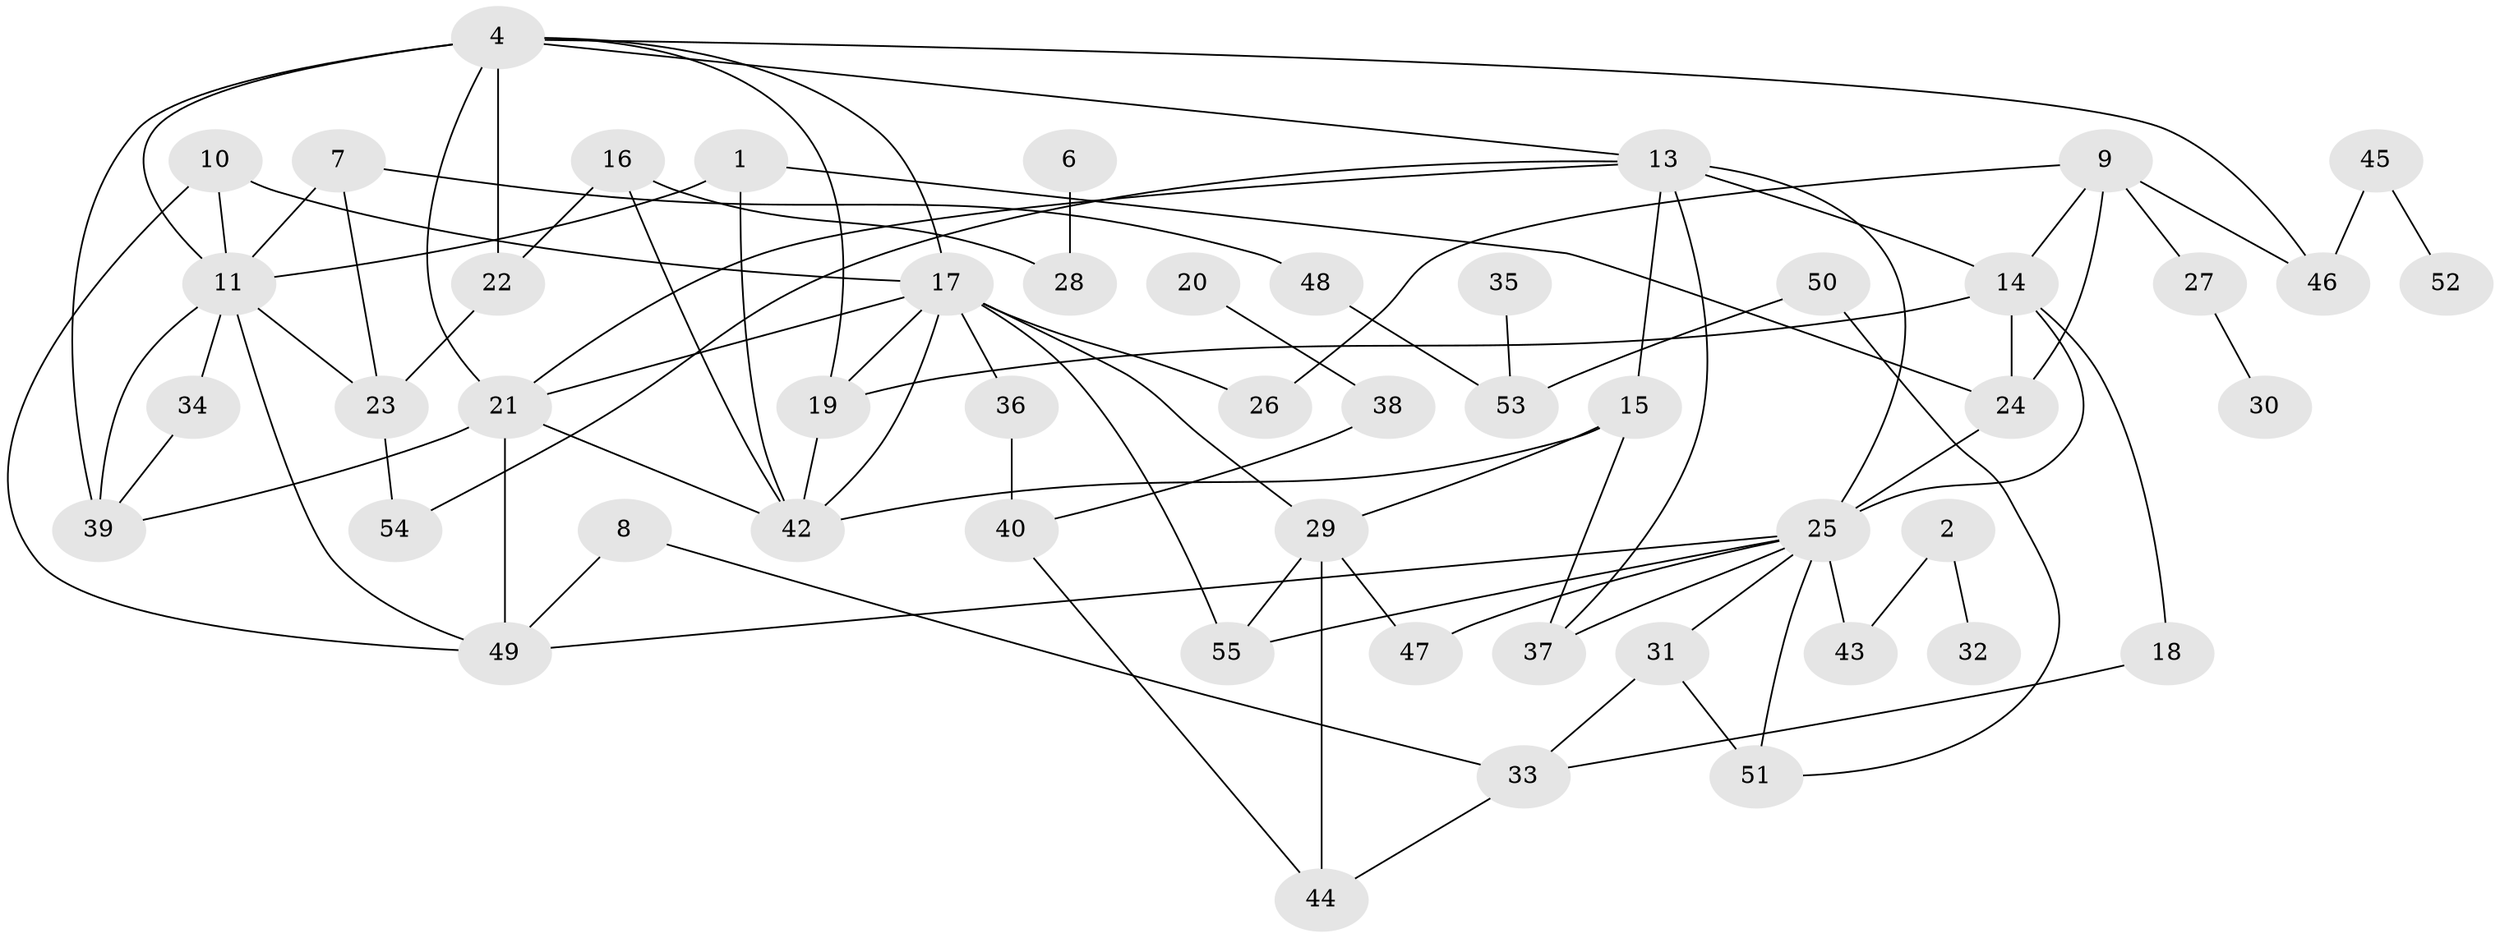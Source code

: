 // original degree distribution, {1: 0.19090909090909092, 2: 0.2727272727272727, 0: 0.03636363636363636, 3: 0.23636363636363636, 5: 0.06363636363636363, 4: 0.16363636363636364, 6: 0.02727272727272727, 8: 0.00909090909090909}
// Generated by graph-tools (version 1.1) at 2025/47/03/04/25 22:47:57]
// undirected, 51 vertices, 87 edges
graph export_dot {
  node [color=gray90,style=filled];
  1;
  2;
  4;
  6;
  7;
  8;
  9;
  10;
  11;
  13;
  14;
  15;
  16;
  17;
  18;
  19;
  20;
  21;
  22;
  23;
  24;
  25;
  26;
  27;
  28;
  29;
  30;
  31;
  32;
  33;
  34;
  35;
  36;
  37;
  38;
  39;
  40;
  42;
  43;
  44;
  45;
  46;
  47;
  48;
  49;
  50;
  51;
  52;
  53;
  54;
  55;
  1 -- 11 [weight=1.0];
  1 -- 24 [weight=1.0];
  1 -- 42 [weight=1.0];
  2 -- 32 [weight=1.0];
  2 -- 43 [weight=1.0];
  4 -- 11 [weight=1.0];
  4 -- 13 [weight=1.0];
  4 -- 17 [weight=1.0];
  4 -- 19 [weight=1.0];
  4 -- 21 [weight=1.0];
  4 -- 22 [weight=1.0];
  4 -- 39 [weight=2.0];
  4 -- 46 [weight=1.0];
  6 -- 28 [weight=1.0];
  7 -- 11 [weight=1.0];
  7 -- 23 [weight=1.0];
  7 -- 48 [weight=1.0];
  8 -- 33 [weight=1.0];
  8 -- 49 [weight=1.0];
  9 -- 14 [weight=1.0];
  9 -- 24 [weight=1.0];
  9 -- 26 [weight=1.0];
  9 -- 27 [weight=1.0];
  9 -- 46 [weight=1.0];
  10 -- 11 [weight=1.0];
  10 -- 17 [weight=1.0];
  10 -- 49 [weight=1.0];
  11 -- 23 [weight=1.0];
  11 -- 34 [weight=1.0];
  11 -- 39 [weight=1.0];
  11 -- 49 [weight=1.0];
  13 -- 14 [weight=1.0];
  13 -- 15 [weight=1.0];
  13 -- 21 [weight=1.0];
  13 -- 25 [weight=1.0];
  13 -- 37 [weight=1.0];
  13 -- 54 [weight=1.0];
  14 -- 18 [weight=1.0];
  14 -- 19 [weight=1.0];
  14 -- 24 [weight=1.0];
  14 -- 25 [weight=1.0];
  15 -- 29 [weight=1.0];
  15 -- 37 [weight=1.0];
  15 -- 42 [weight=1.0];
  16 -- 22 [weight=1.0];
  16 -- 28 [weight=1.0];
  16 -- 42 [weight=1.0];
  17 -- 19 [weight=2.0];
  17 -- 21 [weight=1.0];
  17 -- 26 [weight=1.0];
  17 -- 29 [weight=1.0];
  17 -- 36 [weight=1.0];
  17 -- 42 [weight=1.0];
  17 -- 55 [weight=1.0];
  18 -- 33 [weight=1.0];
  19 -- 42 [weight=1.0];
  20 -- 38 [weight=1.0];
  21 -- 39 [weight=1.0];
  21 -- 42 [weight=1.0];
  21 -- 49 [weight=1.0];
  22 -- 23 [weight=1.0];
  23 -- 54 [weight=1.0];
  24 -- 25 [weight=1.0];
  25 -- 31 [weight=1.0];
  25 -- 37 [weight=1.0];
  25 -- 43 [weight=1.0];
  25 -- 47 [weight=1.0];
  25 -- 49 [weight=1.0];
  25 -- 51 [weight=1.0];
  25 -- 55 [weight=1.0];
  27 -- 30 [weight=1.0];
  29 -- 44 [weight=1.0];
  29 -- 47 [weight=1.0];
  29 -- 55 [weight=1.0];
  31 -- 33 [weight=1.0];
  31 -- 51 [weight=1.0];
  33 -- 44 [weight=1.0];
  34 -- 39 [weight=1.0];
  35 -- 53 [weight=1.0];
  36 -- 40 [weight=1.0];
  38 -- 40 [weight=1.0];
  40 -- 44 [weight=1.0];
  45 -- 46 [weight=1.0];
  45 -- 52 [weight=1.0];
  48 -- 53 [weight=1.0];
  50 -- 51 [weight=1.0];
  50 -- 53 [weight=1.0];
}

